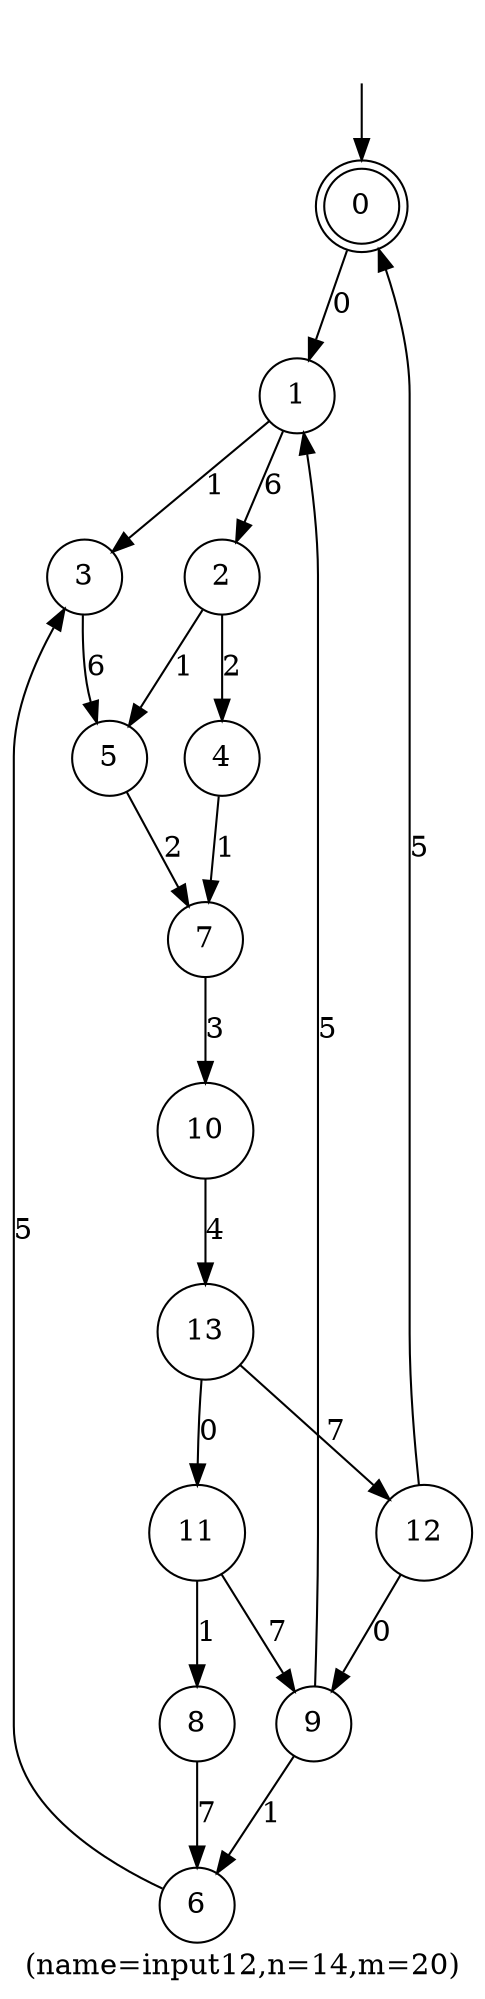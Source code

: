 digraph input12{
	label="(name=input12,n=14,m=20)";
	_nil [style = "invis"];
	node [shape = doublecircle]; 0;
	node [shape = circle];
	_nil -> 0;
	0->1[label="0"];
	12->9[label="0"];
	13->11[label="0"];
	1->3[label="1"];
	2->5[label="1"];
	4->7[label="1"];
	9->6[label="1"];
	11->8[label="1"];
	2->4[label="2"];
	5->7[label="2"];
	7->10[label="3"];
	10->13[label="4"];
	6->3[label="5"];
	9->1[label="5"];
	12->0[label="5"];
	1->2[label="6"];
	3->5[label="6"];
	8->6[label="7"];
	11->9[label="7"];
	13->12[label="7"];
}
